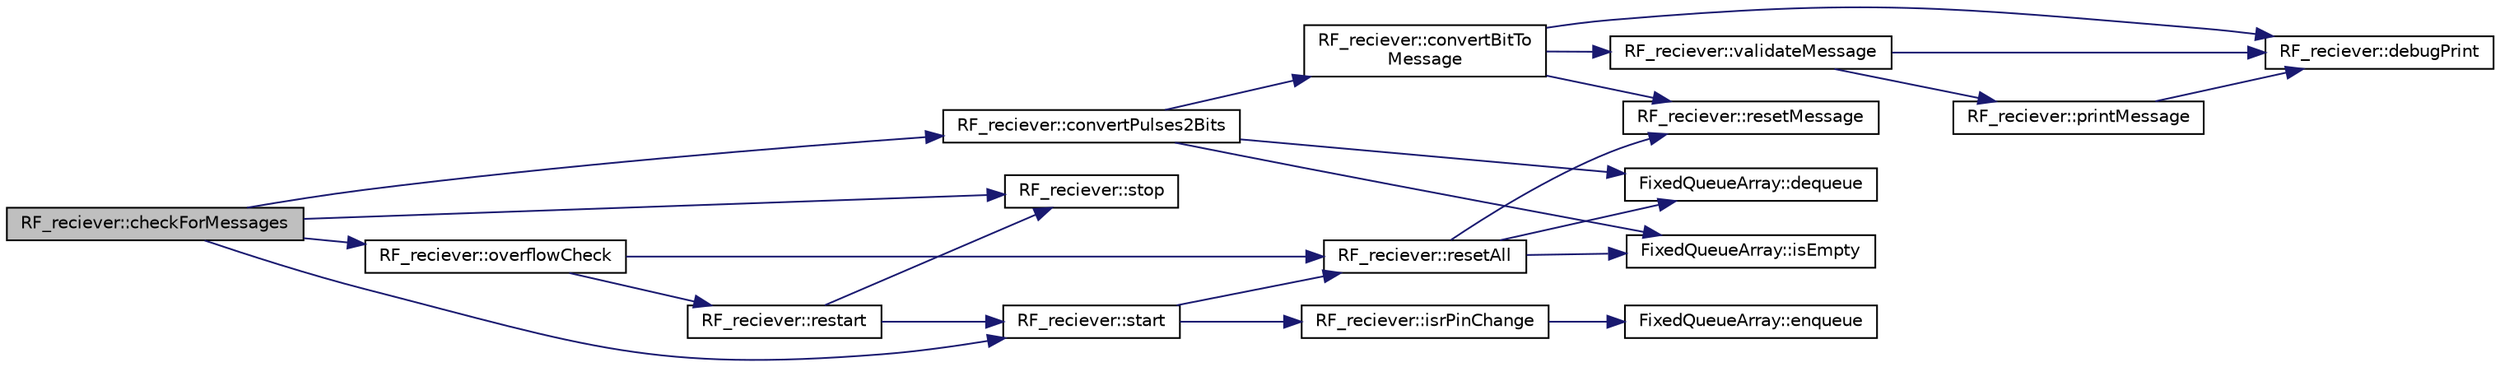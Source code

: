 digraph "RF_reciever::checkForMessages"
{
  edge [fontname="Helvetica",fontsize="10",labelfontname="Helvetica",labelfontsize="10"];
  node [fontname="Helvetica",fontsize="10",shape=record];
  rankdir="LR";
  Node1 [label="RF_reciever::checkForMessages",height=0.2,width=0.4,color="black", fillcolor="grey75", style="filled" fontcolor="black"];
  Node1 -> Node2 [color="midnightblue",fontsize="10",style="solid",fontname="Helvetica"];
  Node2 [label="RF_reciever::convertPulses2Bits",height=0.2,width=0.4,color="black", fillcolor="white", style="filled",URL="$classRF__reciever.html#a7c8dd14bc9a0f4ba8847189957d0d1bf"];
  Node2 -> Node3 [color="midnightblue",fontsize="10",style="solid",fontname="Helvetica"];
  Node3 [label="FixedQueueArray::isEmpty",height=0.2,width=0.4,color="black", fillcolor="white", style="filled",URL="$classFixedQueueArray.html#adf75be5015b68fb67850b9d132fb47f3"];
  Node2 -> Node4 [color="midnightblue",fontsize="10",style="solid",fontname="Helvetica"];
  Node4 [label="FixedQueueArray::dequeue",height=0.2,width=0.4,color="black", fillcolor="white", style="filled",URL="$classFixedQueueArray.html#ad44beacf545172a2636080f952198cfb"];
  Node2 -> Node5 [color="midnightblue",fontsize="10",style="solid",fontname="Helvetica"];
  Node5 [label="RF_reciever::convertBitTo\lMessage",height=0.2,width=0.4,color="black", fillcolor="white", style="filled",URL="$classRF__reciever.html#a621cb6621367e917f17b9435689fbb58"];
  Node5 -> Node6 [color="midnightblue",fontsize="10",style="solid",fontname="Helvetica"];
  Node6 [label="RF_reciever::debugPrint",height=0.2,width=0.4,color="black", fillcolor="white", style="filled",URL="$classRF__reciever.html#a6d01f41b754e0aebe0225756f0d552b8"];
  Node5 -> Node7 [color="midnightblue",fontsize="10",style="solid",fontname="Helvetica"];
  Node7 [label="RF_reciever::resetMessage",height=0.2,width=0.4,color="black", fillcolor="white", style="filled",URL="$classRF__reciever.html#ac413131e6032c97b11c80e41adaac443"];
  Node5 -> Node8 [color="midnightblue",fontsize="10",style="solid",fontname="Helvetica"];
  Node8 [label="RF_reciever::validateMessage",height=0.2,width=0.4,color="black", fillcolor="white", style="filled",URL="$classRF__reciever.html#a52cf13a497b8bff020dffef221b43af0"];
  Node8 -> Node6 [color="midnightblue",fontsize="10",style="solid",fontname="Helvetica"];
  Node8 -> Node9 [color="midnightblue",fontsize="10",style="solid",fontname="Helvetica"];
  Node9 [label="RF_reciever::printMessage",height=0.2,width=0.4,color="black", fillcolor="white", style="filled",URL="$classRF__reciever.html#a848ab18c8eb08eded324cb0fa0157e53"];
  Node9 -> Node6 [color="midnightblue",fontsize="10",style="solid",fontname="Helvetica"];
  Node1 -> Node10 [color="midnightblue",fontsize="10",style="solid",fontname="Helvetica"];
  Node10 [label="RF_reciever::overflowCheck",height=0.2,width=0.4,color="black", fillcolor="white", style="filled",URL="$classRF__reciever.html#aabf27af842a433ff2e17aaacf4839e3c"];
  Node10 -> Node11 [color="midnightblue",fontsize="10",style="solid",fontname="Helvetica"];
  Node11 [label="RF_reciever::restart",height=0.2,width=0.4,color="black", fillcolor="white", style="filled",URL="$classRF__reciever.html#a4cf9bba089453093f9b5e7ac9ddd315c"];
  Node11 -> Node12 [color="midnightblue",fontsize="10",style="solid",fontname="Helvetica"];
  Node12 [label="RF_reciever::stop",height=0.2,width=0.4,color="black", fillcolor="white", style="filled",URL="$classRF__reciever.html#aaabce8c2c4bf873a55cbcf986f6cf02a"];
  Node11 -> Node13 [color="midnightblue",fontsize="10",style="solid",fontname="Helvetica"];
  Node13 [label="RF_reciever::start",height=0.2,width=0.4,color="black", fillcolor="white", style="filled",URL="$classRF__reciever.html#a78b80477b695ae5504688a8738b5c96f"];
  Node13 -> Node14 [color="midnightblue",fontsize="10",style="solid",fontname="Helvetica"];
  Node14 [label="RF_reciever::resetAll",height=0.2,width=0.4,color="black", fillcolor="white", style="filled",URL="$classRF__reciever.html#af773748fc8812c822ab7fef6efce1970"];
  Node14 -> Node7 [color="midnightblue",fontsize="10",style="solid",fontname="Helvetica"];
  Node14 -> Node3 [color="midnightblue",fontsize="10",style="solid",fontname="Helvetica"];
  Node14 -> Node4 [color="midnightblue",fontsize="10",style="solid",fontname="Helvetica"];
  Node13 -> Node15 [color="midnightblue",fontsize="10",style="solid",fontname="Helvetica"];
  Node15 [label="RF_reciever::isrPinChange",height=0.2,width=0.4,color="black", fillcolor="white", style="filled",URL="$classRF__reciever.html#a6db86a87e62bd8e8616354fbaefe1ebe"];
  Node15 -> Node16 [color="midnightblue",fontsize="10",style="solid",fontname="Helvetica"];
  Node16 [label="FixedQueueArray::enqueue",height=0.2,width=0.4,color="black", fillcolor="white", style="filled",URL="$classFixedQueueArray.html#a8fd2052c4c23fa31ed266f8f7c604bca"];
  Node10 -> Node14 [color="midnightblue",fontsize="10",style="solid",fontname="Helvetica"];
  Node1 -> Node13 [color="midnightblue",fontsize="10",style="solid",fontname="Helvetica"];
  Node1 -> Node12 [color="midnightblue",fontsize="10",style="solid",fontname="Helvetica"];
}
